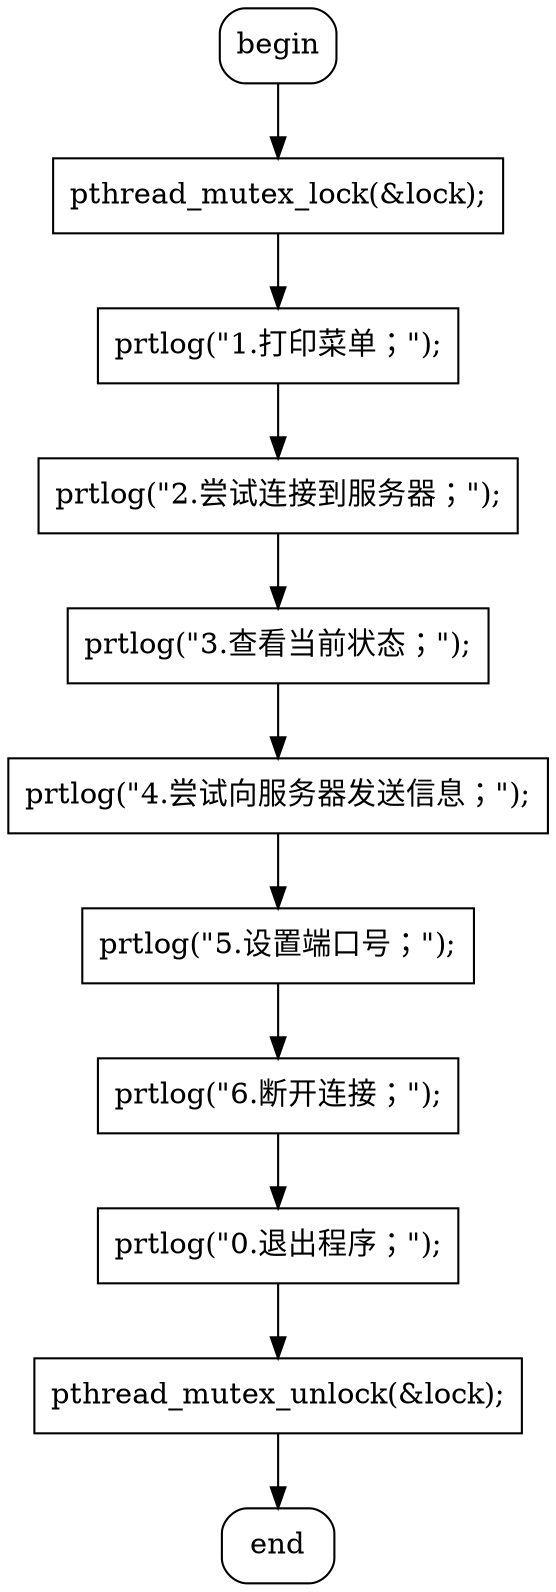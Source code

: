digraph {
graph [splines=polyline];
D0 [shape=box, style=rounded, label="begin"];
{rank = sink; D1 [shape=box, style=rounded, label="end"];}
D4 [shape=box, label="pthread_mutex_lock(&lock);"];
D6 [shape=box, label="prtlog(\"1.打印菜单；\");"];
D8 [shape=box, label="prtlog(\"2.尝试连接到服务器；\");"];
D10 [shape=box, label="prtlog(\"3.查看当前状态；\");"];
D12 [shape=box, label="prtlog(\"4.尝试向服务器发送信息；\");"];
D14 [shape=box, label="prtlog(\"5.设置端口号；\");"];
D16 [shape=box, label="prtlog(\"6.断开连接；\");"];
D18 [shape=box, label="prtlog(\"0.退出程序；\");"];
D20 [shape=box, label="pthread_mutex_unlock(&lock);"];
D4 -> D6;
D6 -> D8;
D8 -> D10;
D10 -> D12;
D12 -> D14;
D14 -> D16;
D16 -> D18;
D18 -> D20;
D20 -> D1;
D0 -> D4;
}

